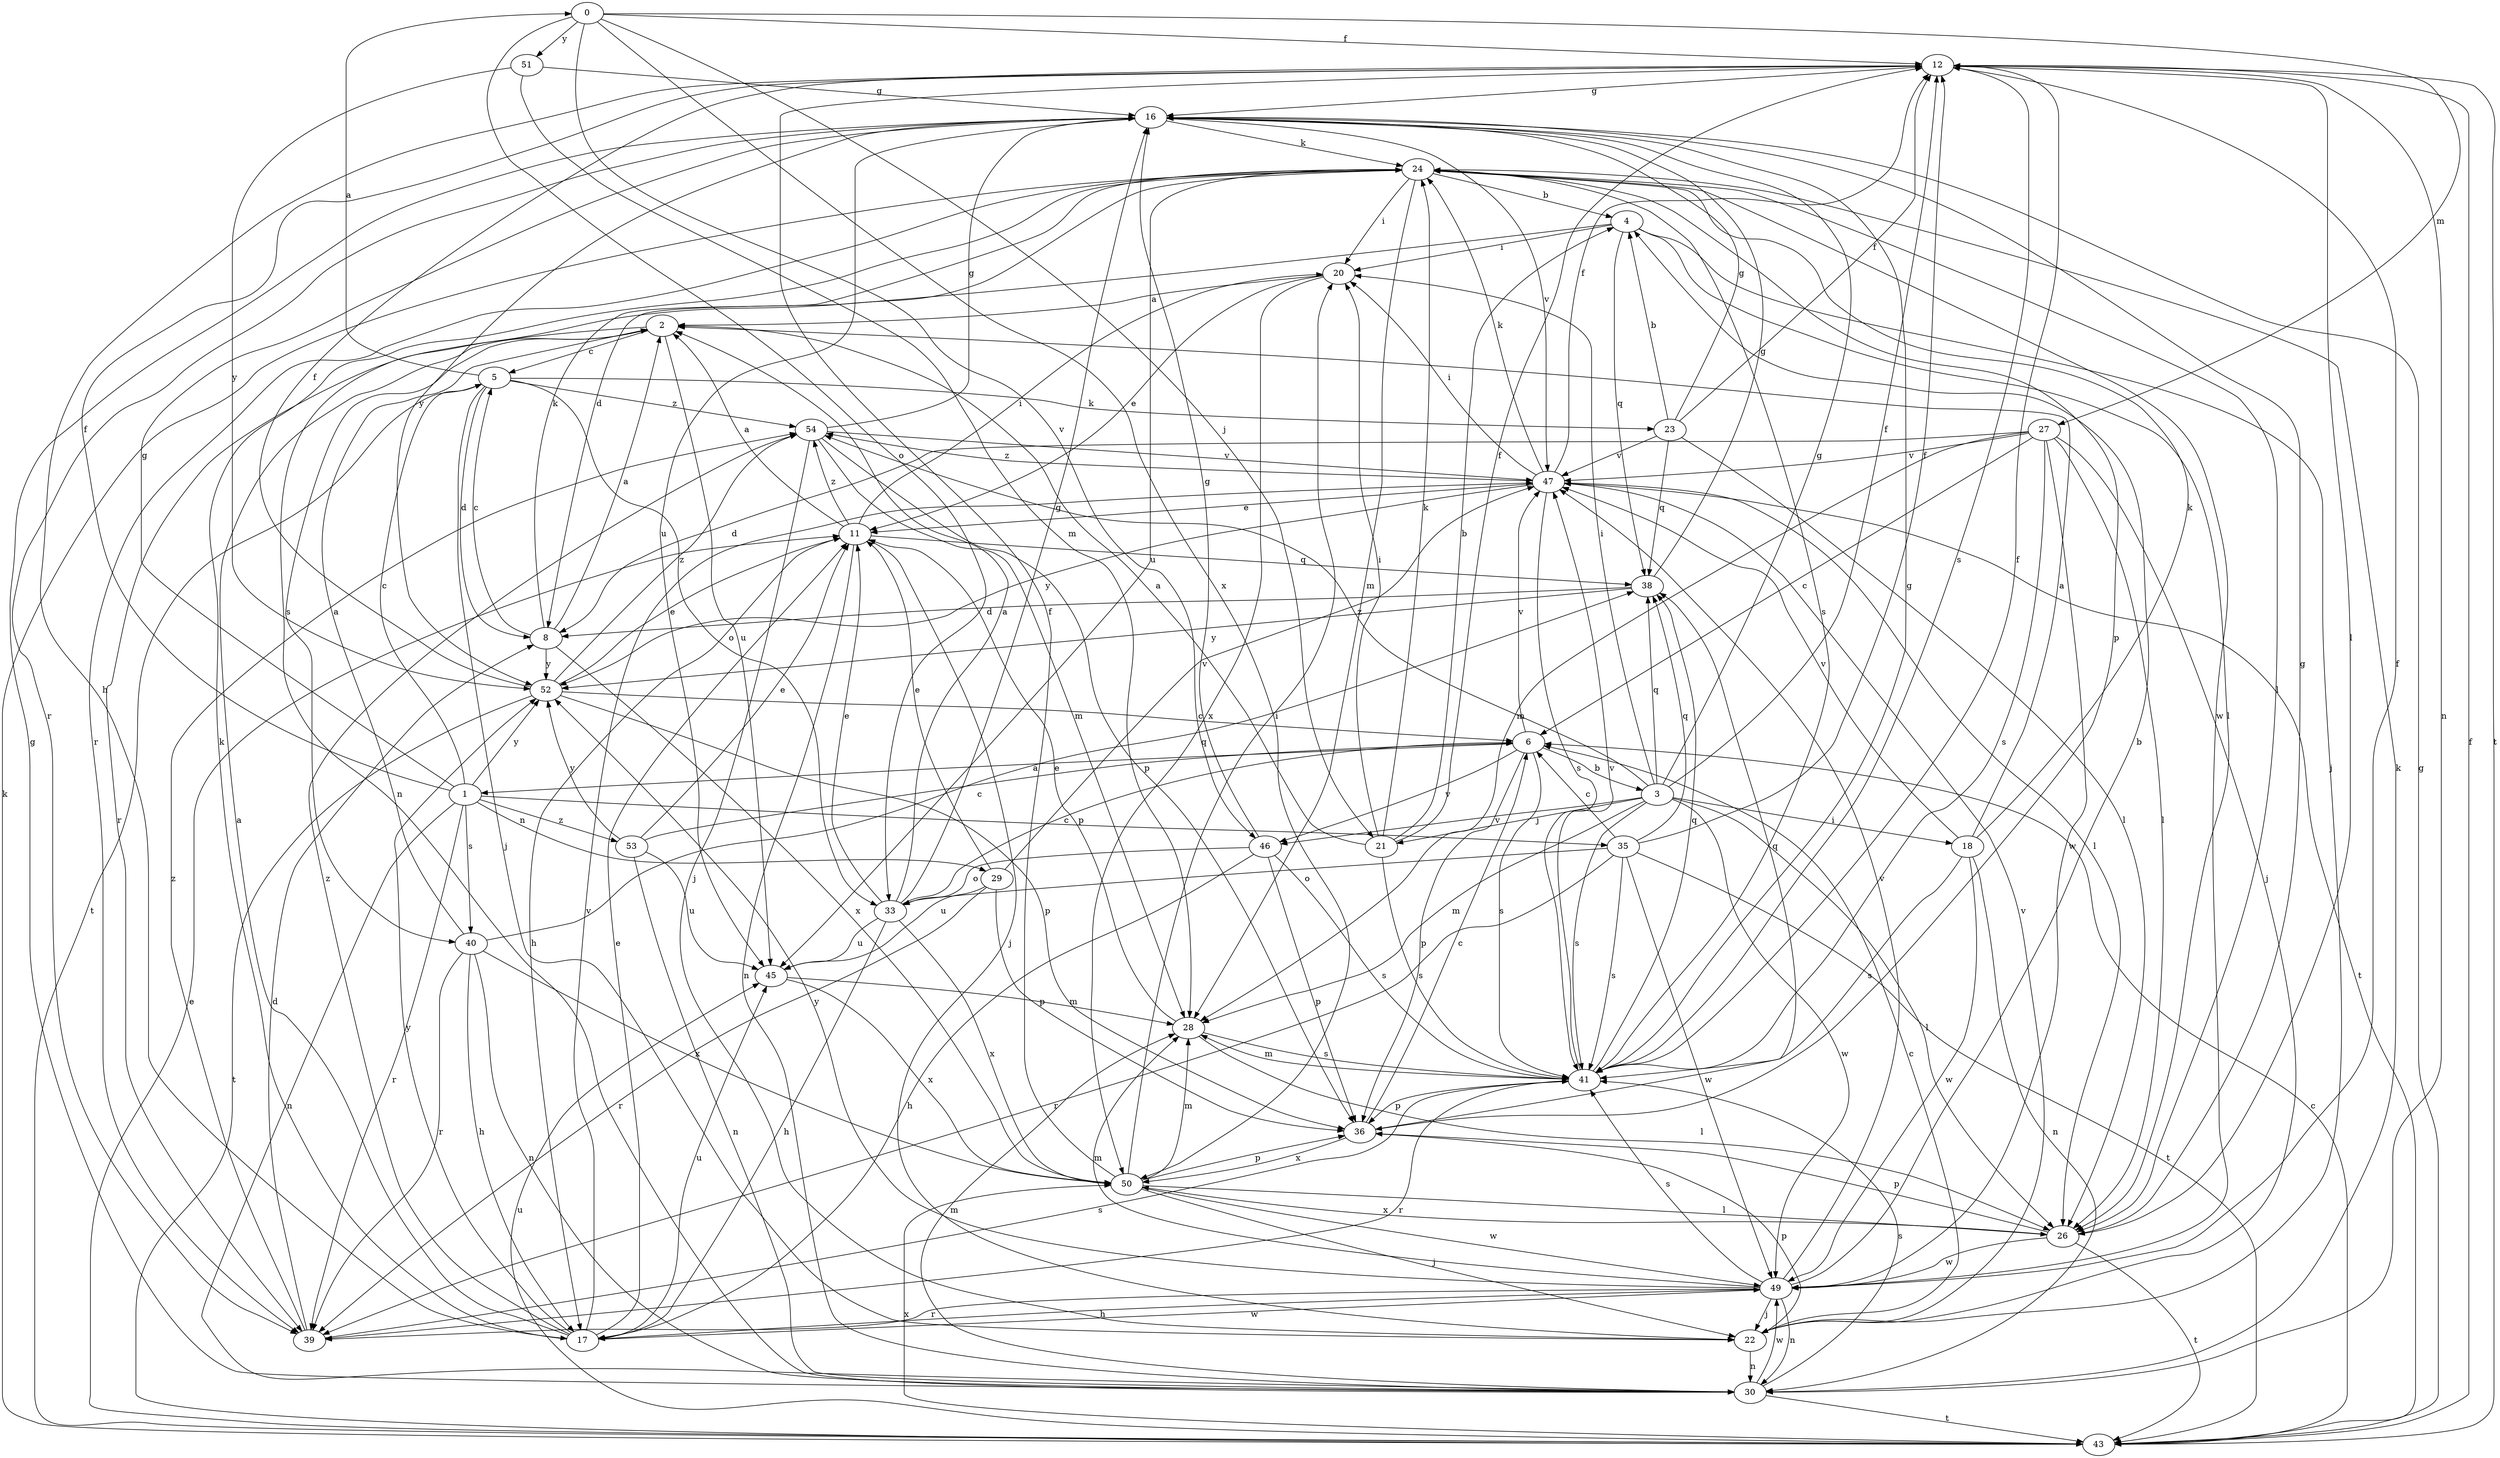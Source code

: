 strict digraph  {
0;
1;
2;
3;
4;
5;
6;
8;
11;
12;
16;
17;
18;
20;
21;
22;
23;
24;
26;
27;
28;
29;
30;
33;
35;
36;
38;
39;
40;
41;
43;
45;
46;
47;
49;
50;
51;
52;
53;
54;
0 -> 12  [label=f];
0 -> 21  [label=j];
0 -> 27  [label=m];
0 -> 33  [label=o];
0 -> 46  [label=v];
0 -> 50  [label=x];
0 -> 51  [label=y];
1 -> 5  [label=c];
1 -> 12  [label=f];
1 -> 16  [label=g];
1 -> 29  [label=n];
1 -> 30  [label=n];
1 -> 35  [label=p];
1 -> 39  [label=r];
1 -> 40  [label=s];
1 -> 52  [label=y];
1 -> 53  [label=z];
2 -> 5  [label=c];
2 -> 39  [label=r];
2 -> 40  [label=s];
2 -> 45  [label=u];
3 -> 12  [label=f];
3 -> 16  [label=g];
3 -> 18  [label=i];
3 -> 20  [label=i];
3 -> 21  [label=j];
3 -> 26  [label=l];
3 -> 28  [label=m];
3 -> 38  [label=q];
3 -> 41  [label=s];
3 -> 46  [label=v];
3 -> 49  [label=w];
3 -> 54  [label=z];
4 -> 20  [label=i];
4 -> 22  [label=j];
4 -> 26  [label=l];
4 -> 30  [label=n];
4 -> 38  [label=q];
5 -> 0  [label=a];
5 -> 8  [label=d];
5 -> 22  [label=j];
5 -> 23  [label=k];
5 -> 33  [label=o];
5 -> 43  [label=t];
5 -> 54  [label=z];
6 -> 1  [label=a];
6 -> 3  [label=b];
6 -> 36  [label=p];
6 -> 41  [label=s];
6 -> 46  [label=v];
6 -> 47  [label=v];
8 -> 2  [label=a];
8 -> 5  [label=c];
8 -> 24  [label=k];
8 -> 50  [label=x];
8 -> 52  [label=y];
11 -> 2  [label=a];
11 -> 17  [label=h];
11 -> 20  [label=i];
11 -> 22  [label=j];
11 -> 30  [label=n];
11 -> 38  [label=q];
11 -> 54  [label=z];
12 -> 16  [label=g];
12 -> 17  [label=h];
12 -> 26  [label=l];
12 -> 30  [label=n];
12 -> 41  [label=s];
12 -> 43  [label=t];
16 -> 24  [label=k];
16 -> 39  [label=r];
16 -> 45  [label=u];
16 -> 47  [label=v];
16 -> 52  [label=y];
17 -> 2  [label=a];
17 -> 11  [label=e];
17 -> 24  [label=k];
17 -> 45  [label=u];
17 -> 47  [label=v];
17 -> 49  [label=w];
17 -> 52  [label=y];
17 -> 54  [label=z];
18 -> 2  [label=a];
18 -> 24  [label=k];
18 -> 30  [label=n];
18 -> 41  [label=s];
18 -> 47  [label=v];
18 -> 49  [label=w];
20 -> 2  [label=a];
20 -> 11  [label=e];
20 -> 50  [label=x];
21 -> 2  [label=a];
21 -> 4  [label=b];
21 -> 12  [label=f];
21 -> 20  [label=i];
21 -> 24  [label=k];
21 -> 41  [label=s];
22 -> 6  [label=c];
22 -> 30  [label=n];
22 -> 36  [label=p];
22 -> 47  [label=v];
23 -> 4  [label=b];
23 -> 12  [label=f];
23 -> 16  [label=g];
23 -> 26  [label=l];
23 -> 38  [label=q];
23 -> 47  [label=v];
24 -> 4  [label=b];
24 -> 8  [label=d];
24 -> 20  [label=i];
24 -> 26  [label=l];
24 -> 28  [label=m];
24 -> 36  [label=p];
24 -> 39  [label=r];
24 -> 41  [label=s];
24 -> 45  [label=u];
24 -> 49  [label=w];
26 -> 16  [label=g];
26 -> 36  [label=p];
26 -> 43  [label=t];
26 -> 49  [label=w];
26 -> 50  [label=x];
27 -> 6  [label=c];
27 -> 8  [label=d];
27 -> 22  [label=j];
27 -> 26  [label=l];
27 -> 28  [label=m];
27 -> 41  [label=s];
27 -> 47  [label=v];
27 -> 49  [label=w];
28 -> 11  [label=e];
28 -> 26  [label=l];
28 -> 41  [label=s];
29 -> 11  [label=e];
29 -> 36  [label=p];
29 -> 39  [label=r];
29 -> 45  [label=u];
29 -> 47  [label=v];
30 -> 16  [label=g];
30 -> 24  [label=k];
30 -> 28  [label=m];
30 -> 41  [label=s];
30 -> 43  [label=t];
30 -> 49  [label=w];
33 -> 2  [label=a];
33 -> 6  [label=c];
33 -> 11  [label=e];
33 -> 16  [label=g];
33 -> 17  [label=h];
33 -> 45  [label=u];
33 -> 50  [label=x];
35 -> 6  [label=c];
35 -> 12  [label=f];
35 -> 33  [label=o];
35 -> 38  [label=q];
35 -> 39  [label=r];
35 -> 41  [label=s];
35 -> 43  [label=t];
35 -> 49  [label=w];
36 -> 6  [label=c];
36 -> 38  [label=q];
36 -> 50  [label=x];
38 -> 8  [label=d];
38 -> 16  [label=g];
38 -> 52  [label=y];
39 -> 8  [label=d];
39 -> 41  [label=s];
39 -> 54  [label=z];
40 -> 2  [label=a];
40 -> 17  [label=h];
40 -> 30  [label=n];
40 -> 38  [label=q];
40 -> 39  [label=r];
40 -> 50  [label=x];
41 -> 12  [label=f];
41 -> 16  [label=g];
41 -> 28  [label=m];
41 -> 36  [label=p];
41 -> 38  [label=q];
41 -> 39  [label=r];
41 -> 47  [label=v];
43 -> 6  [label=c];
43 -> 11  [label=e];
43 -> 12  [label=f];
43 -> 16  [label=g];
43 -> 24  [label=k];
43 -> 45  [label=u];
43 -> 50  [label=x];
45 -> 28  [label=m];
45 -> 50  [label=x];
46 -> 16  [label=g];
46 -> 17  [label=h];
46 -> 33  [label=o];
46 -> 36  [label=p];
46 -> 41  [label=s];
47 -> 11  [label=e];
47 -> 12  [label=f];
47 -> 20  [label=i];
47 -> 24  [label=k];
47 -> 26  [label=l];
47 -> 41  [label=s];
47 -> 43  [label=t];
47 -> 52  [label=y];
47 -> 54  [label=z];
49 -> 4  [label=b];
49 -> 12  [label=f];
49 -> 17  [label=h];
49 -> 22  [label=j];
49 -> 28  [label=m];
49 -> 30  [label=n];
49 -> 39  [label=r];
49 -> 41  [label=s];
49 -> 47  [label=v];
49 -> 52  [label=y];
50 -> 12  [label=f];
50 -> 20  [label=i];
50 -> 22  [label=j];
50 -> 26  [label=l];
50 -> 28  [label=m];
50 -> 36  [label=p];
50 -> 49  [label=w];
51 -> 16  [label=g];
51 -> 28  [label=m];
51 -> 52  [label=y];
52 -> 6  [label=c];
52 -> 11  [label=e];
52 -> 12  [label=f];
52 -> 36  [label=p];
52 -> 43  [label=t];
52 -> 54  [label=z];
53 -> 6  [label=c];
53 -> 11  [label=e];
53 -> 30  [label=n];
53 -> 45  [label=u];
53 -> 52  [label=y];
54 -> 16  [label=g];
54 -> 22  [label=j];
54 -> 28  [label=m];
54 -> 36  [label=p];
54 -> 47  [label=v];
}

